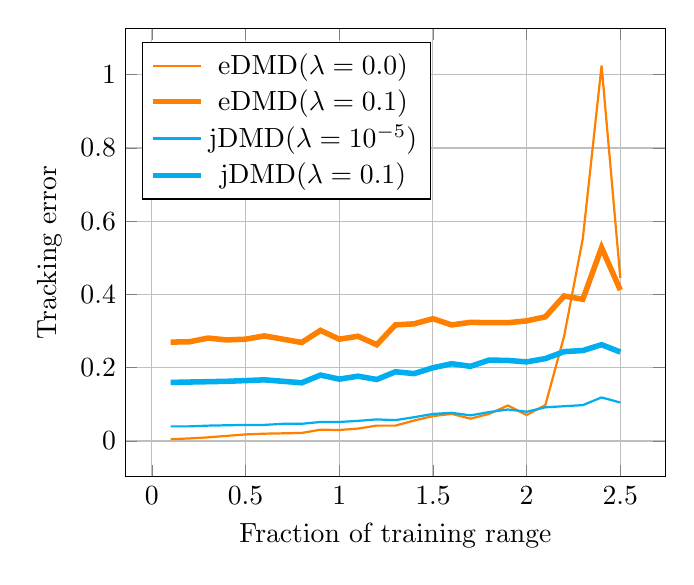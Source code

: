 % Recommended preamble:
\begin{tikzpicture}
\begin{axis}[xmajorgrids, ymajorgrids, xlabel={Fraction of training range}, ylabel={Tracking error}, legend pos={north west}]
    \addplot+[no marks, color={orange}, thick]
        coordinates {
            (0.1,0.005)
            (0.2,0.007)
            (0.3,0.01)
            (0.4,0.014)
            (0.5,0.018)
            (0.6,0.02)
            (0.7,0.021)
            (0.8,0.022)
            (0.9,0.031)
            (1.0,0.03)
            (1.1,0.034)
            (1.2,0.042)
            (1.3,0.042)
            (1.4,0.056)
            (1.5,0.068)
            (1.6,0.074)
            (1.7,0.061)
            (1.8,0.074)
            (1.9,0.097)
            (2.0,0.071)
            (2.1,0.098)
            (2.2,0.286)
            (2.3,0.553)
            (2.4,1.025)
            (2.5,0.445)
        }
        ;
    \addplot+[no marks, very thick, color={orange}, line width={2.0}]
        coordinates {
            (0.1,0.27)
            (0.2,0.271)
            (0.3,0.281)
            (0.4,0.276)
            (0.5,0.278)
            (0.6,0.287)
            (0.7,0.278)
            (0.8,0.269)
            (0.9,0.302)
            (1.0,0.278)
            (1.1,0.286)
            (1.2,0.263)
            (1.3,0.317)
            (1.4,0.32)
            (1.5,0.334)
            (1.6,0.317)
            (1.7,0.324)
            (1.8,0.323)
            (1.9,0.323)
            (2.0,0.328)
            (2.1,0.339)
            (2.2,0.396)
            (2.3,0.387)
            (2.4,0.528)
            (2.5,0.412)
        }
        ;
    \addplot+[no marks, color={cyan}, thick]
        coordinates {
            (0.1,0.04)
            (0.2,0.04)
            (0.3,0.042)
            (0.4,0.043)
            (0.5,0.044)
            (0.6,0.044)
            (0.7,0.047)
            (0.8,0.047)
            (0.9,0.052)
            (1.0,0.052)
            (1.1,0.055)
            (1.2,0.059)
            (1.3,0.057)
            (1.4,0.065)
            (1.5,0.074)
            (1.6,0.077)
            (1.7,0.07)
            (1.8,0.079)
            (1.9,0.086)
            (2.0,0.08)
            (2.1,0.092)
            (2.2,0.095)
            (2.3,0.098)
            (2.4,0.119)
            (2.5,0.105)
        }
        ;
    \addplot+[no marks, very thick, color={cyan}, line width={2.0}]
        coordinates {
            (0.1,0.16)
            (0.2,0.161)
            (0.3,0.162)
            (0.4,0.163)
            (0.5,0.165)
            (0.6,0.167)
            (0.7,0.163)
            (0.8,0.159)
            (0.9,0.18)
            (1.0,0.169)
            (1.1,0.177)
            (1.2,0.168)
            (1.3,0.189)
            (1.4,0.184)
            (1.5,0.2)
            (1.6,0.211)
            (1.7,0.204)
            (1.8,0.221)
            (1.9,0.22)
            (2.0,0.216)
            (2.1,0.225)
            (2.2,0.244)
            (2.3,0.247)
            (2.4,0.263)
            (2.5,0.243)
        }
        ;
    \legend{{eDMD$(\lambda = 0.0)$},{eDMD$(\lambda = 0.1)$},{jDMD$(\lambda = 10^{-5})$},{jDMD$(\lambda = 0.1)$}}
\end{axis}
\end{tikzpicture}
